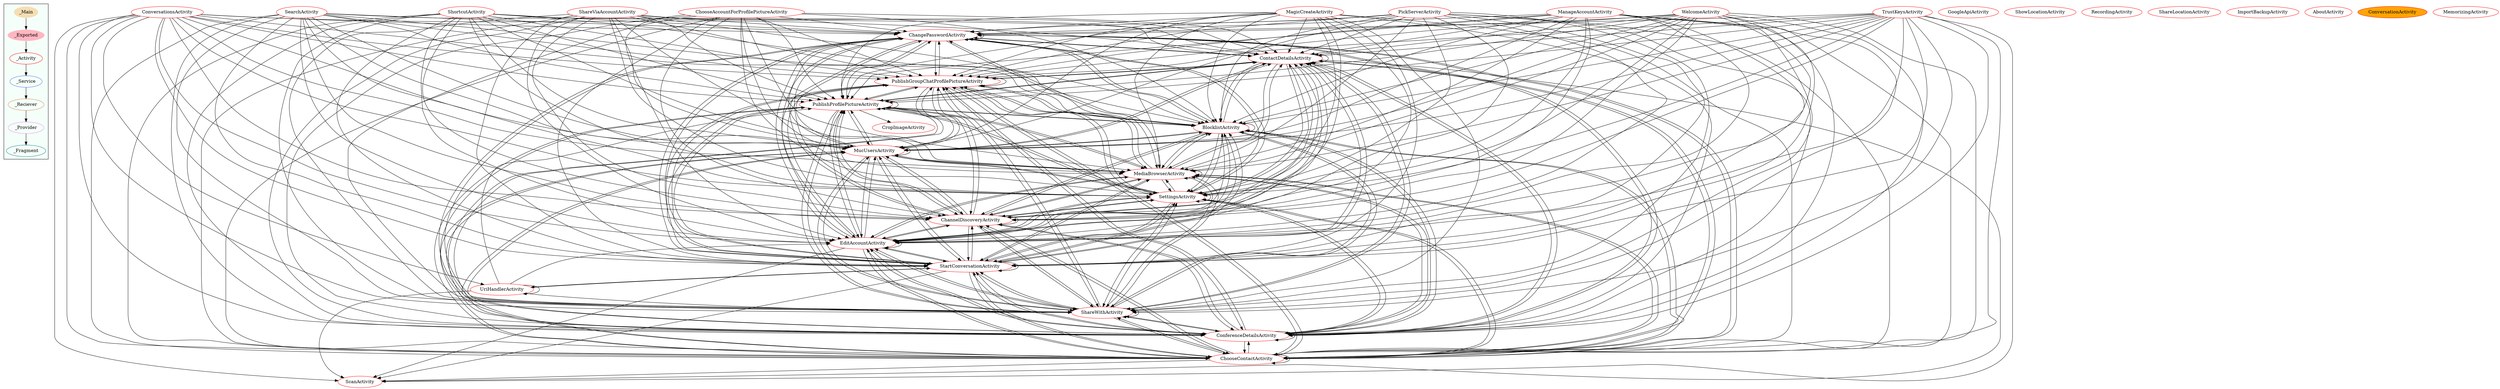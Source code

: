 digraph G {
subgraph cluster_legend{ 
bgcolor=mintcream;
_Activity[color = red];
_Service[color = royalblue];
_Provider[color = violet];
_Reciever[color = peru];
_Fragment[color = teal];
_Main[style=filled, fillcolor=wheat, color = mintcream];
_Exported[style=filled, fillcolor=lightpink, color = mintcream];
_Main -> _Exported -> _Activity -> _Service -> _Reciever -> _Provider -> _Fragment; 
}
ManageAccountActivity[color = red];
ChangePasswordActivity[color = red];
ContactDetailsActivity[color = red];
ShortcutActivity[color = red];
ShareViaAccountActivity[color = red];
GoogleApiActivity[color = red];
ShowLocationActivity[color = red];
ChooseContactActivity[color = red];
RecordingActivity[color = red];
ShareWithActivity[color = red];
CropImageActivity[color = red];
ConferenceDetailsActivity[color = red];
PickServerActivity[color = red];
ScanActivity[color = red];
ConversationsActivity[color = red];
StartConversationActivity[color = red];
ShareLocationActivity[color = red];
EditAccountActivity[color = red];
ChannelDiscoveryActivity[color = red];
ChooseAccountForProfilePictureActivity[color = red];
ImportBackupActivity[color = red];
MagicCreateActivity[color = red];
SettingsActivity[color = red];
MediaBrowserActivity[color = red];
AboutActivity[color = red];
WelcomeActivity[color = red];
MucUsersActivity[color = red];
SearchActivity[color = red];
BlocklistActivity[color = red];
TrustKeysActivity[color = red];
UriHandlerActivity[color = red];
ConversationActivity[style=filled, fillcolor=orange, color = red];
PublishProfilePictureActivity[color = red];
PublishGroupChatProfilePictureActivity[color = red];
MemorizingActivity[color = red];

 ManageAccountActivity -> ContactDetailsActivity
 ManageAccountActivity -> BlocklistActivity
 ManageAccountActivity -> ShareWithActivity
 ManageAccountActivity -> EditAccountActivity
 ManageAccountActivity -> ChannelDiscoveryActivity
 ManageAccountActivity -> ConferenceDetailsActivity
 ManageAccountActivity -> ChangePasswordActivity
 ManageAccountActivity -> StartConversationActivity
 ManageAccountActivity -> SettingsActivity
 ManageAccountActivity -> MediaBrowserActivity
 ManageAccountActivity -> PublishGroupChatProfilePictureActivity
 ManageAccountActivity -> MucUsersActivity
 ManageAccountActivity -> PublishProfilePictureActivity
 ManageAccountActivity -> ChooseContactActivity
 ChangePasswordActivity -> PublishProfilePictureActivity
 ChangePasswordActivity -> MucUsersActivity
 ChangePasswordActivity -> StartConversationActivity
 ChangePasswordActivity -> PublishGroupChatProfilePictureActivity
 ChangePasswordActivity -> BlocklistActivity
 ChangePasswordActivity -> ChooseContactActivity
 ChangePasswordActivity -> EditAccountActivity
 ChangePasswordActivity -> ChannelDiscoveryActivity
 ChangePasswordActivity -> ChangePasswordActivity
 ChangePasswordActivity -> ContactDetailsActivity
 ChangePasswordActivity -> ConferenceDetailsActivity
 ChangePasswordActivity -> ShareWithActivity
 ChangePasswordActivity -> SettingsActivity
 ChangePasswordActivity -> MediaBrowserActivity
 ContactDetailsActivity -> ChangePasswordActivity
 ContactDetailsActivity -> ContactDetailsActivity
 ContactDetailsActivity -> EditAccountActivity
 ContactDetailsActivity -> ChannelDiscoveryActivity
 ContactDetailsActivity -> ShareWithActivity
 ContactDetailsActivity -> ConferenceDetailsActivity
 ContactDetailsActivity -> StartConversationActivity
 ContactDetailsActivity -> BlocklistActivity
 ContactDetailsActivity -> PublishGroupChatProfilePictureActivity
 ContactDetailsActivity -> PublishProfilePictureActivity
 ContactDetailsActivity -> MucUsersActivity
 ContactDetailsActivity -> MediaBrowserActivity
 ContactDetailsActivity -> SettingsActivity
 ContactDetailsActivity -> ScanActivity
 ContactDetailsActivity -> ChooseContactActivity
 ShortcutActivity -> PublishGroupChatProfilePictureActivity
 ShortcutActivity -> StartConversationActivity
 ShortcutActivity -> PublishProfilePictureActivity
 ShortcutActivity -> MucUsersActivity
 ShortcutActivity -> ChangePasswordActivity
 ShortcutActivity -> ContactDetailsActivity
 ShortcutActivity -> ChooseContactActivity
 ShortcutActivity -> BlocklistActivity
 ShortcutActivity -> SettingsActivity
 ShortcutActivity -> MediaBrowserActivity
 ShortcutActivity -> EditAccountActivity
 ShortcutActivity -> ChannelDiscoveryActivity
 ShortcutActivity -> ShareWithActivity
 ShortcutActivity -> ConferenceDetailsActivity
 ShareViaAccountActivity -> PublishGroupChatProfilePictureActivity
 ShareViaAccountActivity -> StartConversationActivity
 ShareViaAccountActivity -> PublishProfilePictureActivity
 ShareViaAccountActivity -> MucUsersActivity
 ShareViaAccountActivity -> BlocklistActivity
 ShareViaAccountActivity -> ChooseContactActivity
 ShareViaAccountActivity -> ChangePasswordActivity
 ShareViaAccountActivity -> EditAccountActivity
 ShareViaAccountActivity -> ChannelDiscoveryActivity
 ShareViaAccountActivity -> ContactDetailsActivity
 ShareViaAccountActivity -> ShareWithActivity
 ShareViaAccountActivity -> ConferenceDetailsActivity
 ShareViaAccountActivity -> SettingsActivity
 ShareViaAccountActivity -> MediaBrowserActivity
 ChooseContactActivity -> StartConversationActivity
 ChooseContactActivity -> PublishGroupChatProfilePictureActivity
 ChooseContactActivity -> SettingsActivity
 ChooseContactActivity -> MediaBrowserActivity
 ChooseContactActivity -> ScanActivity
 ChooseContactActivity -> PublishProfilePictureActivity
 ChooseContactActivity -> ChooseContactActivity
 ChooseContactActivity -> ContactDetailsActivity
 ChooseContactActivity -> MucUsersActivity
 ChooseContactActivity -> BlocklistActivity
 ChooseContactActivity -> EditAccountActivity
 ChooseContactActivity -> ChannelDiscoveryActivity
 ChooseContactActivity -> ShareWithActivity
 ChooseContactActivity -> ConferenceDetailsActivity
 ChooseContactActivity -> ChangePasswordActivity
 ShareWithActivity -> ConferenceDetailsActivity
 ShareWithActivity -> MediaBrowserActivity
 ShareWithActivity -> ShareWithActivity
 ShareWithActivity -> SettingsActivity
 ShareWithActivity -> PublishGroupChatProfilePictureActivity
 ShareWithActivity -> ContactDetailsActivity
 ShareWithActivity -> MucUsersActivity
 ShareWithActivity -> ChooseContactActivity
 ShareWithActivity -> PublishProfilePictureActivity
 ShareWithActivity -> BlocklistActivity
 ShareWithActivity -> EditAccountActivity
 ShareWithActivity -> ChannelDiscoveryActivity
 ShareWithActivity -> StartConversationActivity
 ShareWithActivity -> ChangePasswordActivity
 ConferenceDetailsActivity -> ChangePasswordActivity
 ConferenceDetailsActivity -> EditAccountActivity
 ConferenceDetailsActivity -> ChannelDiscoveryActivity
 ConferenceDetailsActivity -> ContactDetailsActivity
 ConferenceDetailsActivity -> ChooseContactActivity
 ConferenceDetailsActivity -> BlocklistActivity
 ConferenceDetailsActivity -> PublishGroupChatProfilePictureActivity
 ConferenceDetailsActivity -> MucUsersActivity
 ConferenceDetailsActivity -> PublishProfilePictureActivity
 ConferenceDetailsActivity -> StartConversationActivity
 ConferenceDetailsActivity -> SettingsActivity
 ConferenceDetailsActivity -> MediaBrowserActivity
 ConferenceDetailsActivity -> ShareWithActivity
 ConferenceDetailsActivity -> ConferenceDetailsActivity
 PickServerActivity -> BlocklistActivity
 PickServerActivity -> ContactDetailsActivity
 PickServerActivity -> ChangePasswordActivity
 PickServerActivity -> EditAccountActivity
 PickServerActivity -> ChannelDiscoveryActivity
 PickServerActivity -> ConferenceDetailsActivity
 PickServerActivity -> ShareWithActivity
 PickServerActivity -> SettingsActivity
 PickServerActivity -> MediaBrowserActivity
 PickServerActivity -> ChooseContactActivity
 PickServerActivity -> StartConversationActivity
 PickServerActivity -> MucUsersActivity
 PickServerActivity -> PublishProfilePictureActivity
 PickServerActivity -> PublishGroupChatProfilePictureActivity
 ConversationsActivity -> BlocklistActivity
 ConversationsActivity -> ChooseContactActivity
 ConversationsActivity -> PublishProfilePictureActivity
 ConversationsActivity -> MucUsersActivity
 ConversationsActivity -> ScanActivity
 ConversationsActivity -> UriHandlerActivity
 ConversationsActivity -> ContactDetailsActivity
 ConversationsActivity -> StartConversationActivity
 ConversationsActivity -> PublishGroupChatProfilePictureActivity
 ConversationsActivity -> SettingsActivity
 ConversationsActivity -> MediaBrowserActivity
 ConversationsActivity -> ShareWithActivity
 ConversationsActivity -> ConferenceDetailsActivity
 ConversationsActivity -> ChangePasswordActivity
 ConversationsActivity -> EditAccountActivity
 ConversationsActivity -> ChannelDiscoveryActivity
 StartConversationActivity -> ShareWithActivity
 StartConversationActivity -> ChooseContactActivity
 StartConversationActivity -> ConferenceDetailsActivity
 StartConversationActivity -> SettingsActivity
 StartConversationActivity -> MediaBrowserActivity
 StartConversationActivity -> PublishGroupChatProfilePictureActivity
 StartConversationActivity -> MucUsersActivity
 StartConversationActivity -> ScanActivity
 StartConversationActivity -> UriHandlerActivity
 StartConversationActivity -> ContactDetailsActivity
 StartConversationActivity -> PublishProfilePictureActivity
 StartConversationActivity -> BlocklistActivity
 StartConversationActivity -> StartConversationActivity
 StartConversationActivity -> ChangePasswordActivity
 StartConversationActivity -> EditAccountActivity
 StartConversationActivity -> ChannelDiscoveryActivity
 EditAccountActivity -> PublishGroupChatProfilePictureActivity
 EditAccountActivity -> StartConversationActivity
 EditAccountActivity -> MediaBrowserActivity
 EditAccountActivity -> SettingsActivity
 EditAccountActivity -> ConferenceDetailsActivity
 EditAccountActivity -> EditAccountActivity
 EditAccountActivity -> ChannelDiscoveryActivity
 EditAccountActivity -> ShareWithActivity
 EditAccountActivity -> ChangePasswordActivity
 EditAccountActivity -> ContactDetailsActivity
 EditAccountActivity -> ChooseContactActivity
 EditAccountActivity -> BlocklistActivity
 EditAccountActivity -> PublishProfilePictureActivity
 EditAccountActivity -> ScanActivity
 EditAccountActivity -> MucUsersActivity
 ChannelDiscoveryActivity -> PublishGroupChatProfilePictureActivity
 ChannelDiscoveryActivity -> StartConversationActivity
 ChannelDiscoveryActivity -> MediaBrowserActivity
 ChannelDiscoveryActivity -> ConferenceDetailsActivity
 ChannelDiscoveryActivity -> SettingsActivity
 ChannelDiscoveryActivity -> EditAccountActivity
 ChannelDiscoveryActivity -> ChannelDiscoveryActivity
 ChannelDiscoveryActivity -> ShareWithActivity
 ChannelDiscoveryActivity -> ChangePasswordActivity
 ChannelDiscoveryActivity -> ContactDetailsActivity
 ChannelDiscoveryActivity -> ChooseContactActivity
 ChannelDiscoveryActivity -> BlocklistActivity
 ChannelDiscoveryActivity -> MucUsersActivity
 ChannelDiscoveryActivity -> PublishProfilePictureActivity
 ChooseAccountForProfilePictureActivity -> ShareWithActivity
 ChooseAccountForProfilePictureActivity -> EditAccountActivity
 ChooseAccountForProfilePictureActivity -> ChannelDiscoveryActivity
 ChooseAccountForProfilePictureActivity -> ConferenceDetailsActivity
 ChooseAccountForProfilePictureActivity -> ChooseContactActivity
 ChooseAccountForProfilePictureActivity -> SettingsActivity
 ChooseAccountForProfilePictureActivity -> MediaBrowserActivity
 ChooseAccountForProfilePictureActivity -> StartConversationActivity
 ChooseAccountForProfilePictureActivity -> ChangePasswordActivity
 ChooseAccountForProfilePictureActivity -> BlocklistActivity
 ChooseAccountForProfilePictureActivity -> ContactDetailsActivity
 ChooseAccountForProfilePictureActivity -> PublishGroupChatProfilePictureActivity
 ChooseAccountForProfilePictureActivity -> PublishProfilePictureActivity
 ChooseAccountForProfilePictureActivity -> MucUsersActivity
 MagicCreateActivity -> PublishProfilePictureActivity
 MagicCreateActivity -> MucUsersActivity
 MagicCreateActivity -> SettingsActivity
 MagicCreateActivity -> MediaBrowserActivity
 MagicCreateActivity -> ShareWithActivity
 MagicCreateActivity -> ChooseContactActivity
 MagicCreateActivity -> ConferenceDetailsActivity
 MagicCreateActivity -> ChangePasswordActivity
 MagicCreateActivity -> EditAccountActivity
 MagicCreateActivity -> ChannelDiscoveryActivity
 MagicCreateActivity -> ContactDetailsActivity
 MagicCreateActivity -> PublishGroupChatProfilePictureActivity
 MagicCreateActivity -> StartConversationActivity
 MagicCreateActivity -> BlocklistActivity
 SettingsActivity -> MucUsersActivity
 SettingsActivity -> PublishProfilePictureActivity
 SettingsActivity -> PublishGroupChatProfilePictureActivity
 SettingsActivity -> SettingsActivity
 SettingsActivity -> MediaBrowserActivity
 SettingsActivity -> ChooseContactActivity
 SettingsActivity -> ChangePasswordActivity
 SettingsActivity -> EditAccountActivity
 SettingsActivity -> ChannelDiscoveryActivity
 SettingsActivity -> ContactDetailsActivity
 SettingsActivity -> ShareWithActivity
 SettingsActivity -> ConferenceDetailsActivity
 SettingsActivity -> BlocklistActivity
 SettingsActivity -> StartConversationActivity
 MediaBrowserActivity -> StartConversationActivity
 MediaBrowserActivity -> SettingsActivity
 MediaBrowserActivity -> MediaBrowserActivity
 MediaBrowserActivity -> ChooseContactActivity
 MediaBrowserActivity -> PublishProfilePictureActivity
 MediaBrowserActivity -> PublishGroupChatProfilePictureActivity
 MediaBrowserActivity -> MucUsersActivity
 MediaBrowserActivity -> BlocklistActivity
 MediaBrowserActivity -> ContactDetailsActivity
 MediaBrowserActivity -> ChangePasswordActivity
 MediaBrowserActivity -> EditAccountActivity
 MediaBrowserActivity -> ChannelDiscoveryActivity
 MediaBrowserActivity -> ShareWithActivity
 MediaBrowserActivity -> ConferenceDetailsActivity
 WelcomeActivity -> PublishProfilePictureActivity
 WelcomeActivity -> PublishGroupChatProfilePictureActivity
 WelcomeActivity -> MucUsersActivity
 WelcomeActivity -> StartConversationActivity
 WelcomeActivity -> BlocklistActivity
 WelcomeActivity -> EditAccountActivity
 WelcomeActivity -> ChannelDiscoveryActivity
 WelcomeActivity -> ChooseContactActivity
 WelcomeActivity -> ChangePasswordActivity
 WelcomeActivity -> ShareWithActivity
 WelcomeActivity -> ConferenceDetailsActivity
 WelcomeActivity -> SettingsActivity
 WelcomeActivity -> MediaBrowserActivity
 WelcomeActivity -> ContactDetailsActivity
 MucUsersActivity -> ChooseContactActivity
 MucUsersActivity -> EditAccountActivity
 MucUsersActivity -> ChannelDiscoveryActivity
 MucUsersActivity -> ShareWithActivity
 MucUsersActivity -> ConferenceDetailsActivity
 MucUsersActivity -> SettingsActivity
 MucUsersActivity -> MediaBrowserActivity
 MucUsersActivity -> ContactDetailsActivity
 MucUsersActivity -> MucUsersActivity
 MucUsersActivity -> PublishProfilePictureActivity
 MucUsersActivity -> PublishGroupChatProfilePictureActivity
 MucUsersActivity -> StartConversationActivity
 MucUsersActivity -> BlocklistActivity
 MucUsersActivity -> ChangePasswordActivity
 SearchActivity -> ContactDetailsActivity
 SearchActivity -> ChangePasswordActivity
 SearchActivity -> ShareWithActivity
 SearchActivity -> ConferenceDetailsActivity
 SearchActivity -> ChooseContactActivity
 SearchActivity -> SettingsActivity
 SearchActivity -> MediaBrowserActivity
 SearchActivity -> StartConversationActivity
 SearchActivity -> PublishGroupChatProfilePictureActivity
 SearchActivity -> PublishProfilePictureActivity
 SearchActivity -> MucUsersActivity
 SearchActivity -> EditAccountActivity
 SearchActivity -> ChannelDiscoveryActivity
 SearchActivity -> BlocklistActivity
 BlocklistActivity -> ChooseContactActivity
 BlocklistActivity -> ShareWithActivity
 BlocklistActivity -> ConferenceDetailsActivity
 BlocklistActivity -> SettingsActivity
 BlocklistActivity -> BlocklistActivity
 BlocklistActivity -> StartConversationActivity
 BlocklistActivity -> EditAccountActivity
 BlocklistActivity -> ChannelDiscoveryActivity
 BlocklistActivity -> ChangePasswordActivity
 BlocklistActivity -> MucUsersActivity
 BlocklistActivity -> PublishProfilePictureActivity
 BlocklistActivity -> PublishGroupChatProfilePictureActivity
 BlocklistActivity -> MediaBrowserActivity
 BlocklistActivity -> ContactDetailsActivity
 TrustKeysActivity -> ScanActivity
 TrustKeysActivity -> PublishProfilePictureActivity
 TrustKeysActivity -> MucUsersActivity
 TrustKeysActivity -> ContactDetailsActivity
 TrustKeysActivity -> ChooseContactActivity
 TrustKeysActivity -> ConferenceDetailsActivity
 TrustKeysActivity -> ShareWithActivity
 TrustKeysActivity -> EditAccountActivity
 TrustKeysActivity -> ChannelDiscoveryActivity
 TrustKeysActivity -> MediaBrowserActivity
 TrustKeysActivity -> SettingsActivity
 TrustKeysActivity -> PublishGroupChatProfilePictureActivity
 TrustKeysActivity -> ChangePasswordActivity
 TrustKeysActivity -> BlocklistActivity
 TrustKeysActivity -> StartConversationActivity
 UriHandlerActivity -> EditAccountActivity
 UriHandlerActivity -> PublishProfilePictureActivity
 UriHandlerActivity -> ScanActivity
 UriHandlerActivity -> ShareWithActivity
 UriHandlerActivity -> StartConversationActivity
 UriHandlerActivity -> UriHandlerActivity
 PublishProfilePictureActivity -> ChangePasswordActivity
 PublishProfilePictureActivity -> ContactDetailsActivity
 PublishProfilePictureActivity -> ChooseContactActivity
 PublishProfilePictureActivity -> BlocklistActivity
 PublishProfilePictureActivity -> PublishProfilePictureActivity
 PublishProfilePictureActivity -> MucUsersActivity
 PublishProfilePictureActivity -> PublishGroupChatProfilePictureActivity
 PublishProfilePictureActivity -> StartConversationActivity
 PublishProfilePictureActivity -> ConferenceDetailsActivity
 PublishProfilePictureActivity -> SettingsActivity
 PublishProfilePictureActivity -> MediaBrowserActivity
 PublishProfilePictureActivity -> EditAccountActivity
 PublishProfilePictureActivity -> ChannelDiscoveryActivity
 PublishProfilePictureActivity -> CropImageActivity
 PublishProfilePictureActivity -> ShareWithActivity
 PublishGroupChatProfilePictureActivity -> PublishGroupChatProfilePictureActivity
 PublishGroupChatProfilePictureActivity -> MediaBrowserActivity
 PublishGroupChatProfilePictureActivity -> StartConversationActivity
 PublishGroupChatProfilePictureActivity -> ConferenceDetailsActivity
 PublishGroupChatProfilePictureActivity -> SettingsActivity
 PublishGroupChatProfilePictureActivity -> EditAccountActivity
 PublishGroupChatProfilePictureActivity -> ChannelDiscoveryActivity
 PublishGroupChatProfilePictureActivity -> ShareWithActivity
 PublishGroupChatProfilePictureActivity -> ContactDetailsActivity
 PublishGroupChatProfilePictureActivity -> ChangePasswordActivity
 PublishGroupChatProfilePictureActivity -> ChooseContactActivity
 PublishGroupChatProfilePictureActivity -> BlocklistActivity
 PublishGroupChatProfilePictureActivity -> PublishProfilePictureActivity
 PublishGroupChatProfilePictureActivity -> MucUsersActivity
}